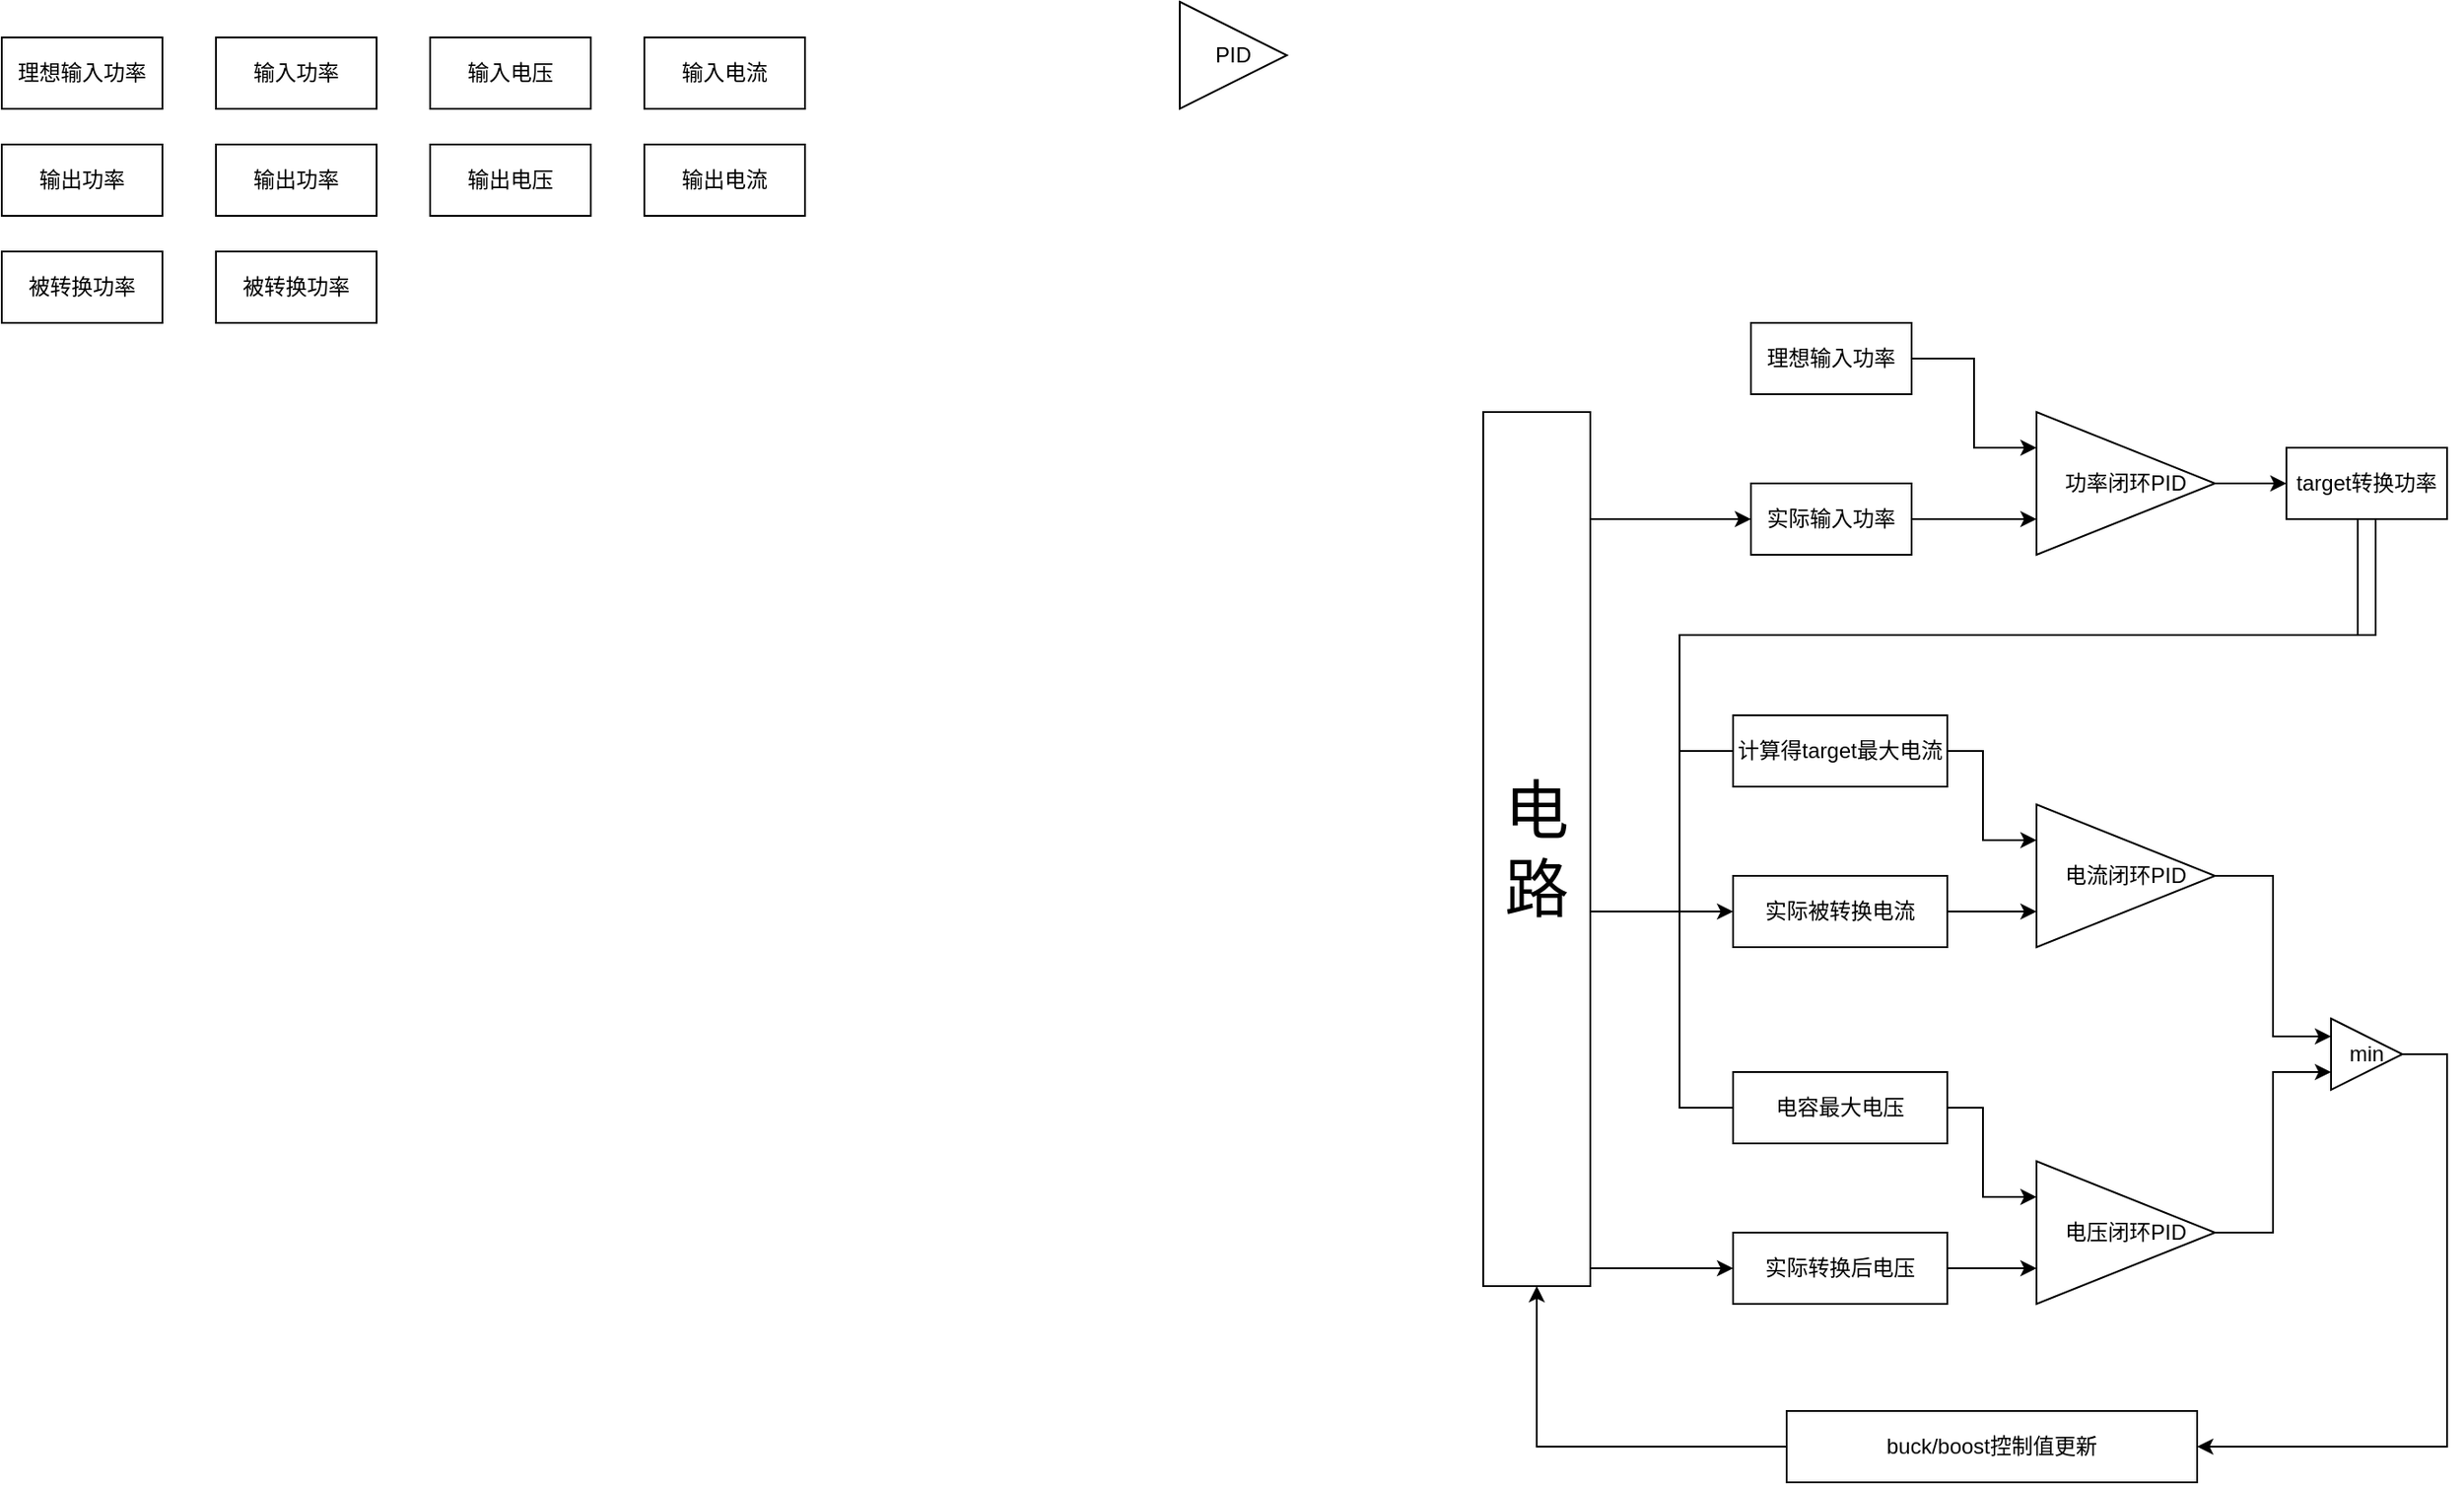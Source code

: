 <mxfile version="21.2.3" type="device">
  <diagram name="第 1 页" id="p8YWe2DxDTa7Mp6vR5pf">
    <mxGraphModel dx="1369" dy="713" grid="1" gridSize="10" guides="1" tooltips="1" connect="1" arrows="1" fold="1" page="1" pageScale="1" pageWidth="827" pageHeight="1169" math="0" shadow="0">
      <root>
        <mxCell id="0" />
        <mxCell id="1" parent="0" />
        <mxCell id="zpbxJ6Dc5UXnCzgE7K2l-13" style="edgeStyle=orthogonalEdgeStyle;rounded=0;orthogonalLoop=1;jettySize=auto;html=1;exitX=1;exitY=0.5;exitDx=0;exitDy=0;entryX=0;entryY=0.5;entryDx=0;entryDy=0;" edge="1" parent="1" source="yvH0LTJEfLSriDoGqvo2-1" target="zpbxJ6Dc5UXnCzgE7K2l-11">
          <mxGeometry relative="1" as="geometry" />
        </mxCell>
        <mxCell id="yvH0LTJEfLSriDoGqvo2-1" value="功率闭环PID" style="triangle;whiteSpace=wrap;html=1;" parent="1" vertex="1">
          <mxGeometry x="1260" y="450" width="100" height="80" as="geometry" />
        </mxCell>
        <mxCell id="yvH0LTJEfLSriDoGqvo2-4" value="输入功率" style="rounded=0;whiteSpace=wrap;html=1;" parent="1" vertex="1">
          <mxGeometry x="240" y="240" width="90" height="40" as="geometry" />
        </mxCell>
        <mxCell id="yvH0LTJEfLSriDoGqvo2-5" value="输出功率" style="rounded=0;whiteSpace=wrap;html=1;" parent="1" vertex="1">
          <mxGeometry x="240" y="300" width="90" height="40" as="geometry" />
        </mxCell>
        <mxCell id="yvH0LTJEfLSriDoGqvo2-6" value="被转换功率" style="rounded=0;whiteSpace=wrap;html=1;" parent="1" vertex="1">
          <mxGeometry x="240" y="360" width="90" height="40" as="geometry" />
        </mxCell>
        <mxCell id="yvH0LTJEfLSriDoGqvo2-7" value="输入电压" style="rounded=0;whiteSpace=wrap;html=1;" parent="1" vertex="1">
          <mxGeometry x="360" y="240" width="90" height="40" as="geometry" />
        </mxCell>
        <mxCell id="yvH0LTJEfLSriDoGqvo2-8" value="输出电压" style="rounded=0;whiteSpace=wrap;html=1;" parent="1" vertex="1">
          <mxGeometry x="360" y="300" width="90" height="40" as="geometry" />
        </mxCell>
        <mxCell id="zpbxJ6Dc5UXnCzgE7K2l-1" value="PID" style="triangle;whiteSpace=wrap;html=1;" vertex="1" parent="1">
          <mxGeometry x="780" y="220" width="60" height="60" as="geometry" />
        </mxCell>
        <mxCell id="zpbxJ6Dc5UXnCzgE7K2l-2" value="输入电流" style="rounded=0;whiteSpace=wrap;html=1;" vertex="1" parent="1">
          <mxGeometry x="480" y="240" width="90" height="40" as="geometry" />
        </mxCell>
        <mxCell id="zpbxJ6Dc5UXnCzgE7K2l-3" value="输出电流" style="rounded=0;whiteSpace=wrap;html=1;" vertex="1" parent="1">
          <mxGeometry x="480" y="300" width="90" height="40" as="geometry" />
        </mxCell>
        <mxCell id="zpbxJ6Dc5UXnCzgE7K2l-4" value="理想输入功率" style="rounded=0;whiteSpace=wrap;html=1;" vertex="1" parent="1">
          <mxGeometry x="120" y="240" width="90" height="40" as="geometry" />
        </mxCell>
        <mxCell id="zpbxJ6Dc5UXnCzgE7K2l-5" value="输出功率" style="rounded=0;whiteSpace=wrap;html=1;" vertex="1" parent="1">
          <mxGeometry x="120" y="300" width="90" height="40" as="geometry" />
        </mxCell>
        <mxCell id="zpbxJ6Dc5UXnCzgE7K2l-6" value="被转换功率" style="rounded=0;whiteSpace=wrap;html=1;" vertex="1" parent="1">
          <mxGeometry x="120" y="360" width="90" height="40" as="geometry" />
        </mxCell>
        <mxCell id="zpbxJ6Dc5UXnCzgE7K2l-10" style="edgeStyle=orthogonalEdgeStyle;rounded=0;orthogonalLoop=1;jettySize=auto;html=1;exitX=1;exitY=0.5;exitDx=0;exitDy=0;entryX=0;entryY=0.75;entryDx=0;entryDy=0;" edge="1" parent="1" source="zpbxJ6Dc5UXnCzgE7K2l-7" target="yvH0LTJEfLSriDoGqvo2-1">
          <mxGeometry relative="1" as="geometry" />
        </mxCell>
        <mxCell id="zpbxJ6Dc5UXnCzgE7K2l-7" value="实际输入功率" style="rounded=0;whiteSpace=wrap;html=1;" vertex="1" parent="1">
          <mxGeometry x="1100" y="490" width="90" height="40" as="geometry" />
        </mxCell>
        <mxCell id="zpbxJ6Dc5UXnCzgE7K2l-9" style="edgeStyle=orthogonalEdgeStyle;rounded=0;orthogonalLoop=1;jettySize=auto;html=1;exitX=1;exitY=0.5;exitDx=0;exitDy=0;entryX=0;entryY=0.25;entryDx=0;entryDy=0;" edge="1" parent="1" source="zpbxJ6Dc5UXnCzgE7K2l-8" target="yvH0LTJEfLSriDoGqvo2-1">
          <mxGeometry relative="1" as="geometry" />
        </mxCell>
        <mxCell id="zpbxJ6Dc5UXnCzgE7K2l-8" value="理想输入功率" style="rounded=0;whiteSpace=wrap;html=1;" vertex="1" parent="1">
          <mxGeometry x="1100" y="400" width="90" height="40" as="geometry" />
        </mxCell>
        <mxCell id="zpbxJ6Dc5UXnCzgE7K2l-14" style="edgeStyle=orthogonalEdgeStyle;rounded=0;orthogonalLoop=1;jettySize=auto;html=1;exitX=0.5;exitY=1;exitDx=0;exitDy=0;entryX=0;entryY=0.25;entryDx=0;entryDy=0;" edge="1" parent="1" source="zpbxJ6Dc5UXnCzgE7K2l-11" target="zpbxJ6Dc5UXnCzgE7K2l-19">
          <mxGeometry relative="1" as="geometry">
            <mxPoint x="1160" y="640" as="targetPoint" />
            <Array as="points">
              <mxPoint x="1440" y="510" />
              <mxPoint x="1440" y="575" />
              <mxPoint x="1060" y="575" />
              <mxPoint x="1060" y="640" />
              <mxPoint x="1230" y="640" />
              <mxPoint x="1230" y="690" />
            </Array>
          </mxGeometry>
        </mxCell>
        <mxCell id="zpbxJ6Dc5UXnCzgE7K2l-18" style="edgeStyle=orthogonalEdgeStyle;rounded=0;orthogonalLoop=1;jettySize=auto;html=1;exitX=0.25;exitY=1;exitDx=0;exitDy=0;entryX=0;entryY=0.25;entryDx=0;entryDy=0;" edge="1" parent="1" source="zpbxJ6Dc5UXnCzgE7K2l-11" target="zpbxJ6Dc5UXnCzgE7K2l-24">
          <mxGeometry relative="1" as="geometry">
            <mxPoint x="1210" y="890" as="targetPoint" />
            <Array as="points">
              <mxPoint x="1450" y="510" />
              <mxPoint x="1450" y="575" />
              <mxPoint x="1060" y="575" />
              <mxPoint x="1060" y="840" />
              <mxPoint x="1230" y="840" />
              <mxPoint x="1230" y="890" />
            </Array>
          </mxGeometry>
        </mxCell>
        <mxCell id="zpbxJ6Dc5UXnCzgE7K2l-11" value="target转换功率" style="rounded=0;whiteSpace=wrap;html=1;" vertex="1" parent="1">
          <mxGeometry x="1400" y="470" width="90" height="40" as="geometry" />
        </mxCell>
        <mxCell id="zpbxJ6Dc5UXnCzgE7K2l-29" style="edgeStyle=orthogonalEdgeStyle;rounded=0;orthogonalLoop=1;jettySize=auto;html=1;exitX=1;exitY=0.5;exitDx=0;exitDy=0;entryX=0;entryY=0.25;entryDx=0;entryDy=0;" edge="1" parent="1" source="zpbxJ6Dc5UXnCzgE7K2l-19" target="zpbxJ6Dc5UXnCzgE7K2l-28">
          <mxGeometry relative="1" as="geometry" />
        </mxCell>
        <mxCell id="zpbxJ6Dc5UXnCzgE7K2l-19" value="电流闭环PID" style="triangle;whiteSpace=wrap;html=1;" vertex="1" parent="1">
          <mxGeometry x="1260" y="670" width="100" height="80" as="geometry" />
        </mxCell>
        <mxCell id="zpbxJ6Dc5UXnCzgE7K2l-20" value="计算得target最大电流" style="rounded=0;whiteSpace=wrap;html=1;" vertex="1" parent="1">
          <mxGeometry x="1090" y="620" width="120" height="40" as="geometry" />
        </mxCell>
        <mxCell id="zpbxJ6Dc5UXnCzgE7K2l-23" style="edgeStyle=orthogonalEdgeStyle;rounded=0;orthogonalLoop=1;jettySize=auto;html=1;entryX=0;entryY=0.75;entryDx=0;entryDy=0;" edge="1" parent="1" source="zpbxJ6Dc5UXnCzgE7K2l-22" target="zpbxJ6Dc5UXnCzgE7K2l-19">
          <mxGeometry relative="1" as="geometry" />
        </mxCell>
        <mxCell id="zpbxJ6Dc5UXnCzgE7K2l-22" value="实际被转换电流" style="rounded=0;whiteSpace=wrap;html=1;" vertex="1" parent="1">
          <mxGeometry x="1090" y="710" width="120" height="40" as="geometry" />
        </mxCell>
        <mxCell id="zpbxJ6Dc5UXnCzgE7K2l-30" style="edgeStyle=orthogonalEdgeStyle;rounded=0;orthogonalLoop=1;jettySize=auto;html=1;exitX=1;exitY=0.5;exitDx=0;exitDy=0;entryX=0;entryY=0.75;entryDx=0;entryDy=0;" edge="1" parent="1" source="zpbxJ6Dc5UXnCzgE7K2l-24" target="zpbxJ6Dc5UXnCzgE7K2l-28">
          <mxGeometry relative="1" as="geometry" />
        </mxCell>
        <mxCell id="zpbxJ6Dc5UXnCzgE7K2l-24" value="电压闭环PID" style="triangle;whiteSpace=wrap;html=1;" vertex="1" parent="1">
          <mxGeometry x="1260" y="870" width="100" height="80" as="geometry" />
        </mxCell>
        <mxCell id="zpbxJ6Dc5UXnCzgE7K2l-25" value="电容最大电压" style="rounded=0;whiteSpace=wrap;html=1;" vertex="1" parent="1">
          <mxGeometry x="1090" y="820" width="120" height="40" as="geometry" />
        </mxCell>
        <mxCell id="zpbxJ6Dc5UXnCzgE7K2l-27" style="edgeStyle=orthogonalEdgeStyle;rounded=0;orthogonalLoop=1;jettySize=auto;html=1;exitX=1;exitY=0.5;exitDx=0;exitDy=0;entryX=0;entryY=0.75;entryDx=0;entryDy=0;" edge="1" parent="1" source="zpbxJ6Dc5UXnCzgE7K2l-26" target="zpbxJ6Dc5UXnCzgE7K2l-24">
          <mxGeometry relative="1" as="geometry" />
        </mxCell>
        <mxCell id="zpbxJ6Dc5UXnCzgE7K2l-26" value="实际转换后电压" style="rounded=0;whiteSpace=wrap;html=1;" vertex="1" parent="1">
          <mxGeometry x="1090" y="910" width="120" height="40" as="geometry" />
        </mxCell>
        <mxCell id="zpbxJ6Dc5UXnCzgE7K2l-31" style="edgeStyle=orthogonalEdgeStyle;rounded=0;orthogonalLoop=1;jettySize=auto;html=1;exitX=1;exitY=0.5;exitDx=0;exitDy=0;entryX=1;entryY=0.5;entryDx=0;entryDy=0;" edge="1" parent="1" source="zpbxJ6Dc5UXnCzgE7K2l-28" target="zpbxJ6Dc5UXnCzgE7K2l-33">
          <mxGeometry relative="1" as="geometry">
            <mxPoint x="1400" y="1030" as="targetPoint" />
            <Array as="points">
              <mxPoint x="1490" y="810" />
              <mxPoint x="1490" y="1030" />
            </Array>
          </mxGeometry>
        </mxCell>
        <mxCell id="zpbxJ6Dc5UXnCzgE7K2l-28" value="min" style="triangle;whiteSpace=wrap;html=1;" vertex="1" parent="1">
          <mxGeometry x="1425" y="790" width="40" height="40" as="geometry" />
        </mxCell>
        <mxCell id="zpbxJ6Dc5UXnCzgE7K2l-35" style="edgeStyle=orthogonalEdgeStyle;rounded=0;orthogonalLoop=1;jettySize=auto;html=1;exitX=0;exitY=0.5;exitDx=0;exitDy=0;entryX=0.5;entryY=1;entryDx=0;entryDy=0;" edge="1" parent="1" source="zpbxJ6Dc5UXnCzgE7K2l-33" target="zpbxJ6Dc5UXnCzgE7K2l-34">
          <mxGeometry relative="1" as="geometry" />
        </mxCell>
        <mxCell id="zpbxJ6Dc5UXnCzgE7K2l-33" value="buck/boost控制值更新" style="rounded=0;whiteSpace=wrap;html=1;" vertex="1" parent="1">
          <mxGeometry x="1120" y="1010" width="230" height="40" as="geometry" />
        </mxCell>
        <mxCell id="zpbxJ6Dc5UXnCzgE7K2l-37" style="edgeStyle=orthogonalEdgeStyle;rounded=0;orthogonalLoop=1;jettySize=auto;html=1;exitX=1;exitY=0.75;exitDx=0;exitDy=0;entryX=0;entryY=0.5;entryDx=0;entryDy=0;" edge="1" parent="1" source="zpbxJ6Dc5UXnCzgE7K2l-34" target="zpbxJ6Dc5UXnCzgE7K2l-26">
          <mxGeometry relative="1" as="geometry">
            <Array as="points">
              <mxPoint x="1010" y="930" />
            </Array>
          </mxGeometry>
        </mxCell>
        <mxCell id="zpbxJ6Dc5UXnCzgE7K2l-38" style="edgeStyle=orthogonalEdgeStyle;rounded=0;orthogonalLoop=1;jettySize=auto;html=1;exitX=1;exitY=0.5;exitDx=0;exitDy=0;entryX=0;entryY=0.5;entryDx=0;entryDy=0;" edge="1" parent="1" source="zpbxJ6Dc5UXnCzgE7K2l-34" target="zpbxJ6Dc5UXnCzgE7K2l-22">
          <mxGeometry relative="1" as="geometry">
            <Array as="points">
              <mxPoint x="1010" y="730" />
            </Array>
          </mxGeometry>
        </mxCell>
        <mxCell id="zpbxJ6Dc5UXnCzgE7K2l-39" style="edgeStyle=orthogonalEdgeStyle;rounded=0;orthogonalLoop=1;jettySize=auto;html=1;exitX=1;exitY=0.25;exitDx=0;exitDy=0;entryX=0;entryY=0.5;entryDx=0;entryDy=0;" edge="1" parent="1" source="zpbxJ6Dc5UXnCzgE7K2l-34" target="zpbxJ6Dc5UXnCzgE7K2l-7">
          <mxGeometry relative="1" as="geometry">
            <Array as="points">
              <mxPoint x="1010" y="510" />
            </Array>
          </mxGeometry>
        </mxCell>
        <mxCell id="zpbxJ6Dc5UXnCzgE7K2l-34" value="&lt;font style=&quot;font-size: 36px;&quot;&gt;电&lt;br&gt;路&lt;/font&gt;" style="rounded=0;whiteSpace=wrap;html=1;" vertex="1" parent="1">
          <mxGeometry x="950" y="450" width="60" height="490" as="geometry" />
        </mxCell>
      </root>
    </mxGraphModel>
  </diagram>
</mxfile>
